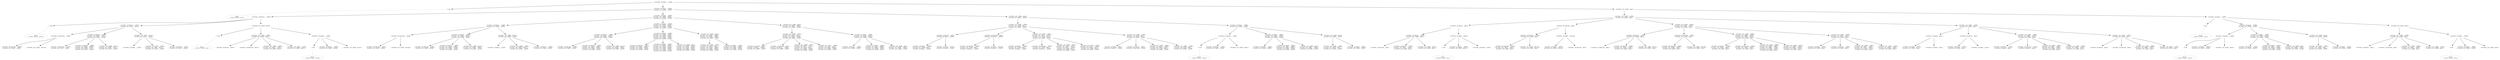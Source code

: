 digraph {
node [shape=plaintext, fontname=Courier, fontsize=12]
0 [label="?-brother_of(paul, _G210)"];
1 [label=":-true"];
0 -> 1;
2 [label="Answer:\nbrother_of(paul, peter)", shape=ellipse, style=dotted, fontsize=10];
1 -> 2 [style=dotted, arrowhead=none];
3 [label=":-brother_of(paul, _G246),\nbrother_of(_G246, _G210)"];
0 -> 3;
4 [label=":-brother_of(peter, _G210)"];
3 -> 4;
5 [label=":-true"];
4 -> 5;
6 [label="Answer:\nbrother_of(paul, adrian)", shape=ellipse, style=dotted, fontsize=10];
5 -> 6 [style=dotted, arrowhead=none];
7 [label=":-brother_of(peter, _G337),\nbrother_of(_G337, _G210)"];
4 -> 7;
8 [label=":-brother_of(adrian, _G210)"];
7 -> 8;
9 [label=":-brother_of(adrian, _G428),\nbrother_of(_G428, _G210)"];
8 -> 9;
10 [label=":-brother_of(_G210, adrian)"];
8 -> 10;
11 [label=":-brother_of(peter, _G389),\nbrother_of(_G389, _G337),\nbrother_of(_G337, _G210)"];
7 -> 11;
12 [label=":-brother_of(adrian, _G337),\nbrother_of(_G337, _G210)"];
11 -> 12;
13 [label=":-brother_of(peter, _G450),\nbrother_of(_G450, _G389),\nbrother_of(_G389, _G337),\nbrother_of(_G337, _G210)"];
11 -> 13;
14 [label=":-brother_of(_G389, peter),\nbrother_of(_G389, _G337),\nbrother_of(_G337, _G210)"];
11 -> 14;
15 [label=":-brother_of(_G337, peter),\nbrother_of(_G337, _G210)"];
7 -> 15;
16 [label=":-brother_of(paul, _G210)"];
15 -> 16;
17 [label=":-brother_of(_G337, _G441),\nbrother_of(_G441, peter),\nbrother_of(_G337, _G210)"];
15 -> 17;
18 [label=":-brother_of(peter, _G337),\nbrother_of(_G337, _G210)"];
15 -> 18;
19 [label=":-brother_of(_G210, peter)"];
4 -> 19;
20 [label=":-true"];
19 -> 20;
21 [label="Answer:\nbrother_of(paul, paul)", shape=ellipse, style=dotted, fontsize=10];
20 -> 21 [style=dotted, arrowhead=none];
22 [label=":-brother_of(_G210, _G383),\nbrother_of(_G383, peter)"];
19 -> 22;
23 [label=":-brother_of(peter, peter)"];
22 -> 23;
24 [label=":-brother_of(adrian, peter)"];
22 -> 24;
25 [label=":-brother_of(_G210, _G435),\nbrother_of(_G435, _G383),\nbrother_of(_G383, peter)"];
22 -> 25;
26 [label=":-brother_of(_G383, _G210),\nbrother_of(_G383, peter)"];
22 -> 26;
27 [label=":-brother_of(peter, _G210)"];
19 -> 27;
28 [label=":-true"];
27 -> 28;
29 [label="Answer:\nbrother_of(paul, adrian)", shape=ellipse, style=dotted, fontsize=10];
28 -> 29 [style=dotted, arrowhead=none];
30 [label=":-brother_of(peter, _G429),\nbrother_of(_G429, _G210)"];
27 -> 30;
31 [label=":-brother_of(_G210, peter)"];
27 -> 31;
32 [label=":-brother_of(paul, _G298),\nbrother_of(_G298, _G246),\nbrother_of(_G246, _G210)"];
3 -> 32;
33 [label=":-brother_of(peter, _G246),\nbrother_of(_G246, _G210)"];
32 -> 33;
34 [label=":-brother_of(adrian, _G210)"];
33 -> 34;
35 [label=":-brother_of(adrian, _G437),\nbrother_of(_G437, _G210)"];
34 -> 35;
36 [label=":-brother_of(_G210, adrian)"];
34 -> 36;
37 [label=":-brother_of(peter, _G398),\nbrother_of(_G398, _G246),\nbrother_of(_G246, _G210)"];
33 -> 37;
38 [label=":-brother_of(adrian, _G246),\nbrother_of(_G246, _G210)"];
37 -> 38;
39 [label=":-brother_of(peter, _G459),\nbrother_of(_G459, _G398),\nbrother_of(_G398, _G246),\nbrother_of(_G246, _G210)"];
37 -> 39;
40 [label=":-brother_of(_G398, peter),\nbrother_of(_G398, _G246),\nbrother_of(_G246, _G210)"];
37 -> 40;
41 [label=":-brother_of(_G246, peter),\nbrother_of(_G246, _G210)"];
33 -> 41;
42 [label=":-brother_of(paul, _G210)"];
41 -> 42;
43 [label=":-brother_of(_G246, _G450),\nbrother_of(_G450, peter),\nbrother_of(_G246, _G210)"];
41 -> 43;
44 [label=":-brother_of(peter, _G246),\nbrother_of(_G246, _G210)"];
41 -> 44;
45 [label=":-brother_of(paul, _G359),\nbrother_of(_G359, _G298),\nbrother_of(_G298, _G246),\nbrother_of(_G246, _G210)"];
32 -> 45;
46 [label=":-brother_of(peter, _G298),\nbrother_of(_G298, _G246),\nbrother_of(_G246, _G210)"];
45 -> 46;
47 [label=":-brother_of(adrian, _G246),\nbrother_of(_G246, _G210)"];
46 -> 47;
48 [label=":-brother_of(peter, _G459),\nbrother_of(_G459, _G298),\nbrother_of(_G298, _G246),\nbrother_of(_G246, _G210)"];
46 -> 48;
49 [label=":-brother_of(_G298, peter),\nbrother_of(_G298, _G246),\nbrother_of(_G246, _G210)"];
46 -> 49;
50 [label=":-brother_of(paul, _G420),\nbrother_of(_G420, _G359),\nbrother_of(_G359, _G298),\nbrother_of(_G298, _G246),\nbrother_of(_G246, _G210)"];
45 -> 50;
51 [label=":-brother_of(peter, _G359),\nbrother_of(_G359, _G298),\nbrother_of(_G298, _G246),\nbrother_of(_G246, _G210)"];
50 -> 51;
52 [label=":-brother_of(paul, _G481),\nbrother_of(_G481, _G420),\nbrother_of(_G420, _G359),\nbrother_of(_G359, _G298),\nbrother_of(_G298, _G246),\nbrother_of(_G246, _G210)"];
50 -> 52;
53 [label=":-brother_of(_G420, paul),\nbrother_of(_G420, _G359),\nbrother_of(_G359, _G298),\nbrother_of(_G298, _G246),\nbrother_of(_G246, _G210)"];
50 -> 53;
54 [label=":-brother_of(_G359, paul),\nbrother_of(_G359, _G298),\nbrother_of(_G298, _G246),\nbrother_of(_G246, _G210)"];
45 -> 54;
55 [label=":-brother_of(_G359, _G472),\nbrother_of(_G472, paul),\nbrother_of(_G359, _G298),\nbrother_of(_G298, _G246),\nbrother_of(_G246, _G210)"];
54 -> 55;
56 [label=":-brother_of(paul, _G359),\nbrother_of(_G359, _G298),\nbrother_of(_G298, _G246),\nbrother_of(_G246, _G210)"];
54 -> 56;
57 [label=":-brother_of(_G298, paul),\nbrother_of(_G298, _G246),\nbrother_of(_G246, _G210)"];
32 -> 57;
58 [label=":-brother_of(_G298, _G411),\nbrother_of(_G411, paul),\nbrother_of(_G298, _G246),\nbrother_of(_G246, _G210)"];
57 -> 58;
59 [label=":-brother_of(peter, paul),\nbrother_of(paul, _G246),\nbrother_of(_G246, _G210)"];
58 -> 59;
60 [label=":-brother_of(adrian, paul),\nbrother_of(peter, _G246),\nbrother_of(_G246, _G210)"];
58 -> 60;
61 [label=":-brother_of(_G298, _G472),\nbrother_of(_G472, _G411),\nbrother_of(_G411, paul),\nbrother_of(_G298, _G246),\nbrother_of(_G246, _G210)"];
58 -> 61;
62 [label=":-brother_of(_G411, _G298),\nbrother_of(_G411, paul),\nbrother_of(_G298, _G246),\nbrother_of(_G246, _G210)"];
58 -> 62;
63 [label=":-brother_of(paul, _G298),\nbrother_of(_G298, _G246),\nbrother_of(_G246, _G210)"];
57 -> 63;
64 [label=":-brother_of(peter, _G246),\nbrother_of(_G246, _G210)"];
63 -> 64;
65 [label=":-brother_of(paul, _G463),\nbrother_of(_G463, _G298),\nbrother_of(_G298, _G246),\nbrother_of(_G246, _G210)"];
63 -> 65;
66 [label=":-brother_of(_G298, paul),\nbrother_of(_G298, _G246),\nbrother_of(_G246, _G210)"];
63 -> 66;
67 [label=":-brother_of(_G246, paul),\nbrother_of(_G246, _G210)"];
3 -> 67;
68 [label=":-brother_of(_G246, _G350),\nbrother_of(_G350, paul),\nbrother_of(_G246, _G210)"];
67 -> 68;
69 [label=":-brother_of(peter, paul),\nbrother_of(paul, _G210)"];
68 -> 69;
70 [label=":-brother_of(peter, _G450),\nbrother_of(_G450, paul),\nbrother_of(paul, _G210)"];
69 -> 70;
71 [label=":-brother_of(paul, peter),\nbrother_of(paul, _G210)"];
69 -> 71;
72 [label=":-brother_of(adrian, paul),\nbrother_of(peter, _G210)"];
68 -> 72;
73 [label=":-brother_of(adrian, _G450),\nbrother_of(_G450, paul),\nbrother_of(peter, _G210)"];
72 -> 73;
74 [label=":-brother_of(paul, adrian),\nbrother_of(peter, _G210)"];
72 -> 74;
75 [label=":-brother_of(_G246, _G411),\nbrother_of(_G411, _G350),\nbrother_of(_G350, paul),\nbrother_of(_G246, _G210)"];
68 -> 75;
76 [label=":-brother_of(peter, _G350),\nbrother_of(_G350, paul),\nbrother_of(paul, _G210)"];
75 -> 76;
77 [label=":-brother_of(adrian, _G350),\nbrother_of(_G350, paul),\nbrother_of(peter, _G210)"];
75 -> 77;
78 [label=":-brother_of(_G246, _G472),\nbrother_of(_G472, _G411),\nbrother_of(_G411, _G350),\nbrother_of(_G350, paul),\nbrother_of(_G246, _G210)"];
75 -> 78;
79 [label=":-brother_of(_G411, _G246),\nbrother_of(_G411, _G350),\nbrother_of(_G350, paul),\nbrother_of(_G246, _G210)"];
75 -> 79;
80 [label=":-brother_of(_G350, _G246),\nbrother_of(_G350, paul),\nbrother_of(_G246, _G210)"];
68 -> 80;
81 [label=":-brother_of(paul, paul),\nbrother_of(peter, _G210)"];
80 -> 81;
82 [label=":-brother_of(peter, paul),\nbrother_of(adrian, _G210)"];
80 -> 82;
83 [label=":-brother_of(_G350, _G463),\nbrother_of(_G463, _G246),\nbrother_of(_G350, paul),\nbrother_of(_G246, _G210)"];
80 -> 83;
84 [label=":-brother_of(_G246, _G350),\nbrother_of(_G350, paul),\nbrother_of(_G246, _G210)"];
80 -> 84;
85 [label=":-brother_of(paul, _G246),\nbrother_of(_G246, _G210)"];
67 -> 85;
86 [label=":-brother_of(peter, _G210)"];
85 -> 86;
87 [label=":-true"];
86 -> 87;
88 [label="Answer:\nbrother_of(paul, adrian)", shape=ellipse, style=dotted, fontsize=10];
87 -> 88 [style=dotted, arrowhead=none];
89 [label=":-brother_of(peter, _G441),\nbrother_of(_G441, _G210)"];
86 -> 89;
90 [label=":-brother_of(_G210, peter)"];
86 -> 90;
91 [label=":-brother_of(paul, _G402),\nbrother_of(_G402, _G246),\nbrother_of(_G246, _G210)"];
85 -> 91;
92 [label=":-brother_of(peter, _G246),\nbrother_of(_G246, _G210)"];
91 -> 92;
93 [label=":-brother_of(paul, _G463),\nbrother_of(_G463, _G402),\nbrother_of(_G402, _G246),\nbrother_of(_G246, _G210)"];
91 -> 93;
94 [label=":-brother_of(_G402, paul),\nbrother_of(_G402, _G246),\nbrother_of(_G246, _G210)"];
91 -> 94;
95 [label=":-brother_of(_G246, paul),\nbrother_of(_G246, _G210)"];
85 -> 95;
96 [label=":-brother_of(_G246, _G454),\nbrother_of(_G454, paul),\nbrother_of(_G246, _G210)"];
95 -> 96;
97 [label=":-brother_of(paul, _G246),\nbrother_of(_G246, _G210)"];
95 -> 97;
98 [label=":-brother_of(_G210, paul)"];
0 -> 98;
99 [label=":-brother_of(_G210, _G292),\nbrother_of(_G292, paul)"];
98 -> 99;
100 [label=":-brother_of(peter, paul)"];
99 -> 100;
101 [label=":-brother_of(peter, _G383),\nbrother_of(_G383, paul)"];
100 -> 101;
102 [label=":-brother_of(adrian, paul)"];
101 -> 102;
103 [label=":-brother_of(peter, _G435),\nbrother_of(_G435, _G383),\nbrother_of(_G383, paul)"];
101 -> 103;
104 [label=":-brother_of(_G383, peter),\nbrother_of(_G383, paul)"];
101 -> 104;
105 [label=":-brother_of(paul, peter)"];
100 -> 105;
106 [label=":-true"];
105 -> 106;
107 [label="Answer:\nbrother_of(paul, paul)", shape=ellipse, style=dotted, fontsize=10];
106 -> 107 [style=dotted, arrowhead=none];
108 [label=":-brother_of(paul, _G429),\nbrother_of(_G429, peter)"];
105 -> 108;
109 [label=":-brother_of(peter, paul)"];
105 -> 109;
110 [label=":-brother_of(adrian, paul)"];
99 -> 110;
111 [label=":-brother_of(adrian, _G383),\nbrother_of(_G383, paul)"];
110 -> 111;
112 [label=":-brother_of(adrian, _G435),\nbrother_of(_G435, _G383),\nbrother_of(_G383, paul)"];
111 -> 112;
113 [label=":-brother_of(_G383, adrian),\nbrother_of(_G383, paul)"];
111 -> 113;
114 [label=":-brother_of(paul, adrian)"];
110 -> 114;
115 [label=":-brother_of(paul, _G429),\nbrother_of(_G429, adrian)"];
114 -> 115;
116 [label=":-brother_of(adrian, paul)"];
114 -> 116;
117 [label=":-brother_of(_G210, _G344),\nbrother_of(_G344, _G292),\nbrother_of(_G292, paul)"];
99 -> 117;
118 [label=":-brother_of(peter, _G292),\nbrother_of(_G292, paul)"];
117 -> 118;
119 [label=":-brother_of(adrian, paul)"];
118 -> 119;
120 [label=":-brother_of(peter, _G444),\nbrother_of(_G444, _G292),\nbrother_of(_G292, paul)"];
118 -> 120;
121 [label=":-brother_of(_G292, peter),\nbrother_of(_G292, paul)"];
118 -> 121;
122 [label=":-brother_of(adrian, _G292),\nbrother_of(_G292, paul)"];
117 -> 122;
123 [label=":-brother_of(adrian, _G444),\nbrother_of(_G444, _G292),\nbrother_of(_G292, paul)"];
122 -> 123;
124 [label=":-brother_of(_G292, adrian),\nbrother_of(_G292, paul)"];
122 -> 124;
125 [label=":-brother_of(_G210, _G405),\nbrother_of(_G405, _G344),\nbrother_of(_G344, _G292),\nbrother_of(_G292, paul)"];
117 -> 125;
126 [label=":-brother_of(peter, _G344),\nbrother_of(_G344, _G292),\nbrother_of(_G292, paul)"];
125 -> 126;
127 [label=":-brother_of(adrian, _G344),\nbrother_of(_G344, _G292),\nbrother_of(_G292, paul)"];
125 -> 127;
128 [label=":-brother_of(_G210, _G466),\nbrother_of(_G466, _G405),\nbrother_of(_G405, _G344),\nbrother_of(_G344, _G292),\nbrother_of(_G292, paul)"];
125 -> 128;
129 [label=":-brother_of(_G405, _G210),\nbrother_of(_G405, _G344),\nbrother_of(_G344, _G292),\nbrother_of(_G292, paul)"];
125 -> 129;
130 [label=":-brother_of(_G344, _G210),\nbrother_of(_G344, _G292),\nbrother_of(_G292, paul)"];
117 -> 130;
131 [label=":-brother_of(paul, _G292),\nbrother_of(_G292, paul)"];
130 -> 131;
132 [label=":-brother_of(peter, _G292),\nbrother_of(_G292, paul)"];
130 -> 132;
133 [label=":-brother_of(_G344, _G457),\nbrother_of(_G457, _G210),\nbrother_of(_G344, _G292),\nbrother_of(_G292, paul)"];
130 -> 133;
134 [label=":-brother_of(_G210, _G344),\nbrother_of(_G344, _G292),\nbrother_of(_G292, paul)"];
130 -> 134;
135 [label=":-brother_of(_G292, _G210),\nbrother_of(_G292, paul)"];
99 -> 135;
136 [label=":-brother_of(paul, paul)"];
135 -> 136;
137 [label=":-brother_of(paul, _G435),\nbrother_of(_G435, paul)"];
136 -> 137;
138 [label=":-brother_of(paul, paul)"];
136 -> 138;
139 [label=":-brother_of(peter, paul)"];
135 -> 139;
140 [label=":-brother_of(peter, _G435),\nbrother_of(_G435, paul)"];
139 -> 140;
141 [label=":-brother_of(paul, peter)"];
139 -> 141;
142 [label=":-brother_of(_G292, _G396),\nbrother_of(_G396, _G210),\nbrother_of(_G292, paul)"];
135 -> 142;
143 [label=":-brother_of(peter, _G210),\nbrother_of(paul, paul)"];
142 -> 143;
144 [label=":-brother_of(adrian, _G210),\nbrother_of(peter, paul)"];
142 -> 144;
145 [label=":-brother_of(_G292, _G457),\nbrother_of(_G457, _G396),\nbrother_of(_G396, _G210),\nbrother_of(_G292, paul)"];
142 -> 145;
146 [label=":-brother_of(_G396, _G292),\nbrother_of(_G396, _G210),\nbrother_of(_G292, paul)"];
142 -> 146;
147 [label=":-brother_of(_G210, _G292),\nbrother_of(_G292, paul)"];
135 -> 147;
148 [label=":-brother_of(peter, paul)"];
147 -> 148;
149 [label=":-brother_of(adrian, paul)"];
147 -> 149;
150 [label=":-brother_of(_G210, _G448),\nbrother_of(_G448, _G292),\nbrother_of(_G292, paul)"];
147 -> 150;
151 [label=":-brother_of(_G292, _G210),\nbrother_of(_G292, paul)"];
147 -> 151;
152 [label=":-brother_of(paul, _G210)"];
98 -> 152;
153 [label=":-true"];
152 -> 153;
154 [label="Answer:\nbrother_of(paul, peter)", shape=ellipse, style=dotted, fontsize=10];
153 -> 154 [style=dotted, arrowhead=none];
155 [label=":-brother_of(paul, _G338),\nbrother_of(_G338, _G210)"];
152 -> 155;
156 [label=":-brother_of(peter, _G210)"];
155 -> 156;
157 [label=":-true"];
156 -> 157;
158 [label="Answer:\nbrother_of(paul, adrian)", shape=ellipse, style=dotted, fontsize=10];
157 -> 158 [style=dotted, arrowhead=none];
159 [label=":-brother_of(peter, _G429),\nbrother_of(_G429, _G210)"];
156 -> 159;
160 [label=":-brother_of(_G210, peter)"];
156 -> 160;
161 [label=":-brother_of(paul, _G390),\nbrother_of(_G390, _G338),\nbrother_of(_G338, _G210)"];
155 -> 161;
162 [label=":-brother_of(peter, _G338),\nbrother_of(_G338, _G210)"];
161 -> 162;
163 [label=":-brother_of(paul, _G451),\nbrother_of(_G451, _G390),\nbrother_of(_G390, _G338),\nbrother_of(_G338, _G210)"];
161 -> 163;
164 [label=":-brother_of(_G390, paul),\nbrother_of(_G390, _G338),\nbrother_of(_G338, _G210)"];
161 -> 164;
165 [label=":-brother_of(_G338, paul),\nbrother_of(_G338, _G210)"];
155 -> 165;
166 [label=":-brother_of(_G338, _G442),\nbrother_of(_G442, paul),\nbrother_of(_G338, _G210)"];
165 -> 166;
167 [label=":-brother_of(paul, _G338),\nbrother_of(_G338, _G210)"];
165 -> 167;
168 [label=":-brother_of(_G210, paul)"];
152 -> 168;
169 [label=":-brother_of(_G210, _G384),\nbrother_of(_G384, paul)"];
168 -> 169;
170 [label=":-brother_of(peter, paul)"];
169 -> 170;
171 [label=":-brother_of(adrian, paul)"];
169 -> 171;
172 [label=":-brother_of(_G210, _G436),\nbrother_of(_G436, _G384),\nbrother_of(_G384, paul)"];
169 -> 172;
173 [label=":-brother_of(_G384, _G210),\nbrother_of(_G384, paul)"];
169 -> 173;
174 [label=":-brother_of(paul, _G210)"];
168 -> 174;
175 [label=":-true"];
174 -> 175;
176 [label="Answer:\nbrother_of(paul, peter)", shape=ellipse, style=dotted, fontsize=10];
175 -> 176 [style=dotted, arrowhead=none];
177 [label=":-brother_of(paul, _G430),\nbrother_of(_G430, _G210)"];
174 -> 177;
178 [label=":-brother_of(_G210, paul)"];
174 -> 178;
}
